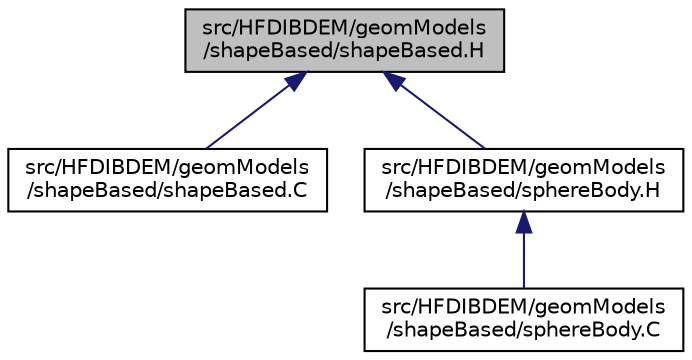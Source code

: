 digraph "src/HFDIBDEM/geomModels/shapeBased/shapeBased.H"
{
 // LATEX_PDF_SIZE
  edge [fontname="Helvetica",fontsize="10",labelfontname="Helvetica",labelfontsize="10"];
  node [fontname="Helvetica",fontsize="10",shape=record];
  Node1 [label="src/HFDIBDEM/geomModels\l/shapeBased/shapeBased.H",height=0.2,width=0.4,color="black", fillcolor="grey75", style="filled", fontcolor="black",tooltip=" "];
  Node1 -> Node2 [dir="back",color="midnightblue",fontsize="10",style="solid",fontname="Helvetica"];
  Node2 [label="src/HFDIBDEM/geomModels\l/shapeBased/shapeBased.C",height=0.2,width=0.4,color="black", fillcolor="white", style="filled",URL="$geomModels_2shapeBased_2shapeBased_8C.html",tooltip=" "];
  Node1 -> Node3 [dir="back",color="midnightblue",fontsize="10",style="solid",fontname="Helvetica"];
  Node3 [label="src/HFDIBDEM/geomModels\l/shapeBased/sphereBody.H",height=0.2,width=0.4,color="black", fillcolor="white", style="filled",URL="$geomModels_2shapeBased_2sphereBody_8H.html",tooltip=" "];
  Node3 -> Node4 [dir="back",color="midnightblue",fontsize="10",style="solid",fontname="Helvetica"];
  Node4 [label="src/HFDIBDEM/geomModels\l/shapeBased/sphereBody.C",height=0.2,width=0.4,color="black", fillcolor="white", style="filled",URL="$geomModels_2shapeBased_2sphereBody_8C.html",tooltip=" "];
}
